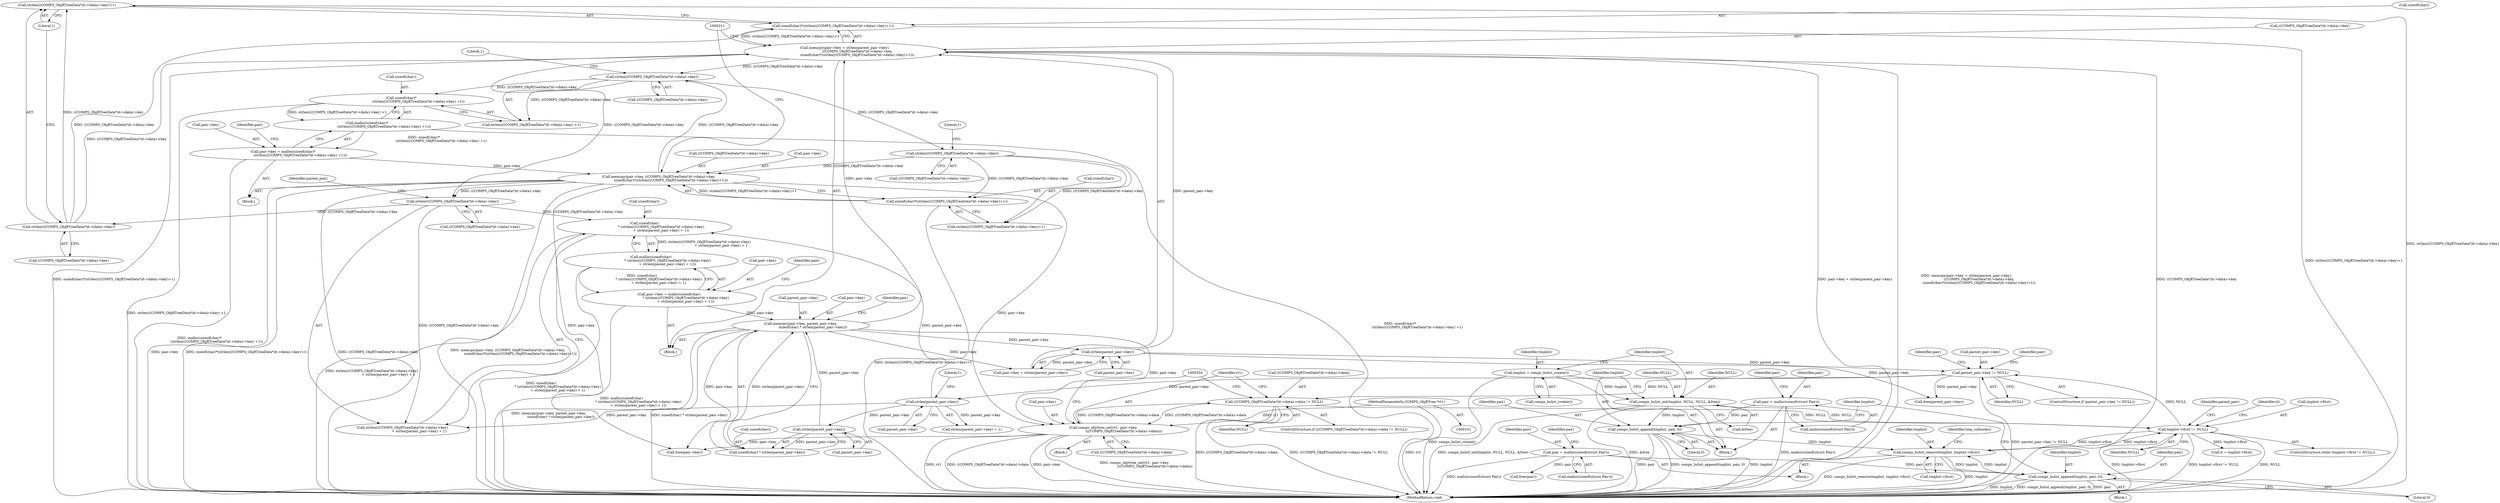 digraph "0_libcomps_e3a5d056633677959ad924a51758876d415e7046_1@API" {
"1000253" [label="(Call,strlen(((COMPS_ObjRTreeData*)it->data)->key)+1)"];
"1000254" [label="(Call,strlen(((COMPS_ObjRTreeData*)it->data)->key))"];
"1000206" [label="(Call,strlen(((COMPS_ObjRTreeData*)it->data)->key))"];
"1000283" [label="(Call,memcpy(pair->key, ((COMPS_ObjRTreeData*)it->data)->key,\n                       sizeof(char)*(strlen(((COMPS_ObjRTreeData*)it->data)->key)+1)))"];
"1000265" [label="(Call,pair->key = malloc(sizeof(char)*\n                                (strlen(((COMPS_ObjRTreeData*)it->data)->key) +1)))"];
"1000269" [label="(Call,malloc(sizeof(char)*\n                                (strlen(((COMPS_ObjRTreeData*)it->data)->key) +1)))"];
"1000270" [label="(Call,sizeof(char)*\n                                (strlen(((COMPS_ObjRTreeData*)it->data)->key) +1))"];
"1000274" [label="(Call,strlen(((COMPS_ObjRTreeData*)it->data)->key))"];
"1000234" [label="(Call,memcpy(pair->key + strlen(parent_pair->key),\n                       ((COMPS_ObjRTreeData*)it->data)->key,\n                       sizeof(char)*(strlen(((COMPS_ObjRTreeData*)it->data)->key)+1)))"];
"1000220" [label="(Call,memcpy(pair->key, parent_pair->key,\n                       sizeof(char) * strlen(parent_pair->key)))"];
"1000197" [label="(Call,pair->key = malloc(sizeof(char)\n                               * (strlen(((COMPS_ObjRTreeData*)it->data)->key)\n                               + strlen(parent_pair->key) + 1)))"];
"1000201" [label="(Call,malloc(sizeof(char)\n                               * (strlen(((COMPS_ObjRTreeData*)it->data)->key)\n                               + strlen(parent_pair->key) + 1)))"];
"1000202" [label="(Call,sizeof(char)\n                               * (strlen(((COMPS_ObjRTreeData*)it->data)->key)\n                               + strlen(parent_pair->key) + 1))"];
"1000215" [label="(Call,strlen(parent_pair->key))"];
"1000191" [label="(Call,parent_pair->key != NULL)"];
"1000239" [label="(Call,strlen(parent_pair->key))"];
"1000140" [label="(Call,tmplist->first != NULL)"];
"1000151" [label="(Call,comps_hslist_remove(tmplist, tmplist->first))"];
"1000341" [label="(Call,comps_hslist_append(tmplist, pair, 0))"];
"1000174" [label="(Call,pair = malloc(sizeof(struct Pair)))"];
"1000135" [label="(Call,comps_hslist_append(tmplist, pair, 0))"];
"1000129" [label="(Call,comps_hslist_init(tmplist, NULL, NULL, &free))"];
"1000126" [label="(Call,tmplist = comps_hslist_create())"];
"1000109" [label="(Call,pair = malloc(sizeof(struct Pair)))"];
"1000308" [label="(Call,((COMPS_ObjRTreeData*)it->data)->data != NULL)"];
"1000318" [label="(Call,comps_objrtree_set(rt1, pair->key,\n                                      (((COMPS_ObjRTreeData*)it->data)->data)))"];
"1000102" [label="(MethodParameterIn,COMPS_ObjRTree *rt1)"];
"1000230" [label="(Call,strlen(parent_pair->key))"];
"1000227" [label="(Call,sizeof(char) * strlen(parent_pair->key))"];
"1000250" [label="(Call,sizeof(char)*(strlen(((COMPS_ObjRTreeData*)it->data)->key)+1))"];
"1000298" [label="(Call,strlen(((COMPS_ObjRTreeData*)it->data)->key))"];
"1000294" [label="(Call,sizeof(char)*(strlen(((COMPS_ObjRTreeData*)it->data)->key)+1))"];
"1000109" [label="(Call,pair = malloc(sizeof(struct Pair)))"];
"1000131" [label="(Identifier,NULL)"];
"1000174" [label="(Call,pair = malloc(sizeof(struct Pair)))"];
"1000216" [label="(Call,parent_pair->key)"];
"1000235" [label="(Call,pair->key + strlen(parent_pair->key))"];
"1000234" [label="(Call,memcpy(pair->key + strlen(parent_pair->key),\n                       ((COMPS_ObjRTreeData*)it->data)->key,\n                       sizeof(char)*(strlen(((COMPS_ObjRTreeData*)it->data)->key)+1)))"];
"1000146" [label="(Call,it = tmplist->first)"];
"1000138" [label="(Literal,0)"];
"1000133" [label="(Call,&free)"];
"1000243" [label="(Call,((COMPS_ObjRTreeData*)it->data)->key)"];
"1000237" [label="(Identifier,pair)"];
"1000196" [label="(Block,)"];
"1000199" [label="(Identifier,pair)"];
"1000317" [label="(Block,)"];
"1000197" [label="(Call,pair->key = malloc(sizeof(char)\n                               * (strlen(((COMPS_ObjRTreeData*)it->data)->key)\n                               + strlen(parent_pair->key) + 1)))"];
"1000104" [label="(Block,)"];
"1000227" [label="(Call,sizeof(char) * strlen(parent_pair->key))"];
"1000130" [label="(Identifier,tmplist)"];
"1000220" [label="(Call,memcpy(pair->key, parent_pair->key,\n                       sizeof(char) * strlen(parent_pair->key)))"];
"1000140" [label="(Call,tmplist->first != NULL)"];
"1000102" [label="(MethodParameterIn,COMPS_ObjRTree *rt1)"];
"1000262" [label="(Literal,1)"];
"1000250" [label="(Call,sizeof(char)*(strlen(((COMPS_ObjRTreeData*)it->data)->key)+1))"];
"1000255" [label="(Call,((COMPS_ObjRTreeData*)it->data)->key)"];
"1000273" [label="(Call,strlen(((COMPS_ObjRTreeData*)it->data)->key) +1)"];
"1000270" [label="(Call,sizeof(char)*\n                                (strlen(((COMPS_ObjRTreeData*)it->data)->key) +1))"];
"1000151" [label="(Call,comps_hslist_remove(tmplist, tmplist->first))"];
"1000344" [label="(Literal,0)"];
"1000323" [label="(Call,((COMPS_ObjRTreeData*)it->data)->data)"];
"1000264" [label="(Block,)"];
"1000239" [label="(Call,strlen(parent_pair->key))"];
"1000353" [label="(Call,free(parent_pair->key))"];
"1000206" [label="(Call,strlen(((COMPS_ObjRTreeData*)it->data)->key))"];
"1000190" [label="(ControlStructure,if (parent_pair->key != NULL))"];
"1000298" [label="(Call,strlen(((COMPS_ObjRTreeData*)it->data)->key))"];
"1000191" [label="(Call,parent_pair->key != NULL)"];
"1000274" [label="(Call,strlen(((COMPS_ObjRTreeData*)it->data)->key))"];
"1000297" [label="(Call,strlen(((COMPS_ObjRTreeData*)it->data)->key)+1)"];
"1000198" [label="(Call,pair->key)"];
"1000203" [label="(Call,sizeof(char))"];
"1000136" [label="(Identifier,tmplist)"];
"1000116" [label="(Identifier,pair)"];
"1000285" [label="(Identifier,pair)"];
"1000181" [label="(Identifier,pair)"];
"1000110" [label="(Identifier,pair)"];
"1000343" [label="(Identifier,pair)"];
"1000282" [label="(Literal,1)"];
"1000347" [label="(Call,free(pair->key))"];
"1000284" [label="(Call,pair->key)"];
"1000142" [label="(Identifier,tmplist)"];
"1000253" [label="(Call,strlen(((COMPS_ObjRTreeData*)it->data)->key)+1)"];
"1000153" [label="(Call,tmplist->first)"];
"1000355" [label="(Identifier,parent_pair)"];
"1000127" [label="(Identifier,tmplist)"];
"1000299" [label="(Call,((COMPS_ObjRTreeData*)it->data)->key)"];
"1000308" [label="(Call,((COMPS_ObjRTreeData*)it->data)->data != NULL)"];
"1000230" [label="(Call,strlen(parent_pair->key))"];
"1000215" [label="(Call,strlen(parent_pair->key))"];
"1000147" [label="(Identifier,it)"];
"1000152" [label="(Identifier,tmplist)"];
"1000141" [label="(Call,tmplist->first)"];
"1000251" [label="(Call,sizeof(char))"];
"1000318" [label="(Call,comps_objrtree_set(rt1, pair->key,\n                                      (((COMPS_ObjRTreeData*)it->data)->data)))"];
"1000340" [label="(Block,)"];
"1000307" [label="(ControlStructure,if (((COMPS_ObjRTreeData*)it->data)->data != NULL))"];
"1000224" [label="(Call,parent_pair->key)"];
"1000132" [label="(Identifier,NULL)"];
"1000128" [label="(Call,comps_hslist_create())"];
"1000205" [label="(Call,strlen(((COMPS_ObjRTreeData*)it->data)->key)\n                               + strlen(parent_pair->key) + 1)"];
"1000214" [label="(Call,strlen(parent_pair->key) + 1)"];
"1000287" [label="(Call,((COMPS_ObjRTreeData*)it->data)->key)"];
"1000195" [label="(Identifier,NULL)"];
"1000351" [label="(Call,free(pair))"];
"1000111" [label="(Call,malloc(sizeof(struct Pair)))"];
"1000320" [label="(Call,pair->key)"];
"1000254" [label="(Call,strlen(((COMPS_ObjRTreeData*)it->data)->key))"];
"1000219" [label="(Literal,1)"];
"1000271" [label="(Call,sizeof(char))"];
"1000240" [label="(Call,parent_pair->key)"];
"1000316" [label="(Identifier,NULL)"];
"1000283" [label="(Call,memcpy(pair->key, ((COMPS_ObjRTreeData*)it->data)->key,\n                       sizeof(char)*(strlen(((COMPS_ObjRTreeData*)it->data)->key)+1)))"];
"1000221" [label="(Call,pair->key)"];
"1000217" [label="(Identifier,parent_pair)"];
"1000202" [label="(Call,sizeof(char)\n                               * (strlen(((COMPS_ObjRTreeData*)it->data)->key)\n                               + strlen(parent_pair->key) + 1))"];
"1000207" [label="(Call,((COMPS_ObjRTreeData*)it->data)->key)"];
"1000269" [label="(Call,malloc(sizeof(char)*\n                                (strlen(((COMPS_ObjRTreeData*)it->data)->key) +1)))"];
"1000275" [label="(Call,((COMPS_ObjRTreeData*)it->data)->key)"];
"1000294" [label="(Call,sizeof(char)*(strlen(((COMPS_ObjRTreeData*)it->data)->key)+1))"];
"1000309" [label="(Call,((COMPS_ObjRTreeData*)it->data)->data)"];
"1000231" [label="(Call,parent_pair->key)"];
"1000175" [label="(Identifier,pair)"];
"1000228" [label="(Call,sizeof(char))"];
"1000139" [label="(ControlStructure,while (tmplist->first != NULL))"];
"1000144" [label="(Identifier,NULL)"];
"1000192" [label="(Call,parent_pair->key)"];
"1000201" [label="(Call,malloc(sizeof(char)\n                               * (strlen(((COMPS_ObjRTreeData*)it->data)->key)\n                               + strlen(parent_pair->key) + 1)))"];
"1000129" [label="(Call,comps_hslist_init(tmplist, NULL, NULL, &free))"];
"1000176" [label="(Call,malloc(sizeof(struct Pair)))"];
"1000137" [label="(Identifier,pair)"];
"1000319" [label="(Identifier,rt1)"];
"1000267" [label="(Identifier,pair)"];
"1000222" [label="(Identifier,pair)"];
"1000341" [label="(Call,comps_hslist_append(tmplist, pair, 0))"];
"1000157" [label="(Identifier,tmp_subnodes)"];
"1000295" [label="(Call,sizeof(char))"];
"1000359" [label="(MethodReturn,void)"];
"1000342" [label="(Identifier,tmplist)"];
"1000135" [label="(Call,comps_hslist_append(tmplist, pair, 0))"];
"1000306" [label="(Literal,1)"];
"1000265" [label="(Call,pair->key = malloc(sizeof(char)*\n                                (strlen(((COMPS_ObjRTreeData*)it->data)->key) +1)))"];
"1000126" [label="(Call,tmplist = comps_hslist_create())"];
"1000145" [label="(Block,)"];
"1000266" [label="(Call,pair->key)"];
"1000253" -> "1000250"  [label="AST: "];
"1000253" -> "1000262"  [label="CFG: "];
"1000254" -> "1000253"  [label="AST: "];
"1000262" -> "1000253"  [label="AST: "];
"1000250" -> "1000253"  [label="CFG: "];
"1000253" -> "1000359"  [label="DDG: strlen(((COMPS_ObjRTreeData*)it->data)->key)"];
"1000254" -> "1000253"  [label="DDG: ((COMPS_ObjRTreeData*)it->data)->key"];
"1000254" -> "1000255"  [label="CFG: "];
"1000255" -> "1000254"  [label="AST: "];
"1000262" -> "1000254"  [label="CFG: "];
"1000254" -> "1000234"  [label="DDG: ((COMPS_ObjRTreeData*)it->data)->key"];
"1000254" -> "1000250"  [label="DDG: ((COMPS_ObjRTreeData*)it->data)->key"];
"1000206" -> "1000254"  [label="DDG: ((COMPS_ObjRTreeData*)it->data)->key"];
"1000206" -> "1000205"  [label="AST: "];
"1000206" -> "1000207"  [label="CFG: "];
"1000207" -> "1000206"  [label="AST: "];
"1000217" -> "1000206"  [label="CFG: "];
"1000206" -> "1000202"  [label="DDG: ((COMPS_ObjRTreeData*)it->data)->key"];
"1000206" -> "1000205"  [label="DDG: ((COMPS_ObjRTreeData*)it->data)->key"];
"1000283" -> "1000206"  [label="DDG: ((COMPS_ObjRTreeData*)it->data)->key"];
"1000234" -> "1000206"  [label="DDG: ((COMPS_ObjRTreeData*)it->data)->key"];
"1000283" -> "1000264"  [label="AST: "];
"1000283" -> "1000294"  [label="CFG: "];
"1000284" -> "1000283"  [label="AST: "];
"1000287" -> "1000283"  [label="AST: "];
"1000294" -> "1000283"  [label="AST: "];
"1000311" -> "1000283"  [label="CFG: "];
"1000283" -> "1000359"  [label="DDG: pair->key"];
"1000283" -> "1000359"  [label="DDG: sizeof(char)*(strlen(((COMPS_ObjRTreeData*)it->data)->key)+1)"];
"1000283" -> "1000359"  [label="DDG: ((COMPS_ObjRTreeData*)it->data)->key"];
"1000283" -> "1000359"  [label="DDG: memcpy(pair->key, ((COMPS_ObjRTreeData*)it->data)->key,\n                       sizeof(char)*(strlen(((COMPS_ObjRTreeData*)it->data)->key)+1))"];
"1000283" -> "1000274"  [label="DDG: ((COMPS_ObjRTreeData*)it->data)->key"];
"1000265" -> "1000283"  [label="DDG: pair->key"];
"1000298" -> "1000283"  [label="DDG: ((COMPS_ObjRTreeData*)it->data)->key"];
"1000294" -> "1000283"  [label="DDG: strlen(((COMPS_ObjRTreeData*)it->data)->key)+1"];
"1000283" -> "1000318"  [label="DDG: pair->key"];
"1000283" -> "1000347"  [label="DDG: pair->key"];
"1000265" -> "1000264"  [label="AST: "];
"1000265" -> "1000269"  [label="CFG: "];
"1000266" -> "1000265"  [label="AST: "];
"1000269" -> "1000265"  [label="AST: "];
"1000285" -> "1000265"  [label="CFG: "];
"1000265" -> "1000359"  [label="DDG: malloc(sizeof(char)*\n                                (strlen(((COMPS_ObjRTreeData*)it->data)->key) +1))"];
"1000269" -> "1000265"  [label="DDG: sizeof(char)*\n                                (strlen(((COMPS_ObjRTreeData*)it->data)->key) +1)"];
"1000269" -> "1000270"  [label="CFG: "];
"1000270" -> "1000269"  [label="AST: "];
"1000269" -> "1000359"  [label="DDG: sizeof(char)*\n                                (strlen(((COMPS_ObjRTreeData*)it->data)->key) +1)"];
"1000270" -> "1000269"  [label="DDG: strlen(((COMPS_ObjRTreeData*)it->data)->key) +1"];
"1000270" -> "1000273"  [label="CFG: "];
"1000271" -> "1000270"  [label="AST: "];
"1000273" -> "1000270"  [label="AST: "];
"1000270" -> "1000359"  [label="DDG: strlen(((COMPS_ObjRTreeData*)it->data)->key) +1"];
"1000274" -> "1000270"  [label="DDG: ((COMPS_ObjRTreeData*)it->data)->key"];
"1000274" -> "1000273"  [label="AST: "];
"1000274" -> "1000275"  [label="CFG: "];
"1000275" -> "1000274"  [label="AST: "];
"1000282" -> "1000274"  [label="CFG: "];
"1000274" -> "1000273"  [label="DDG: ((COMPS_ObjRTreeData*)it->data)->key"];
"1000234" -> "1000274"  [label="DDG: ((COMPS_ObjRTreeData*)it->data)->key"];
"1000274" -> "1000298"  [label="DDG: ((COMPS_ObjRTreeData*)it->data)->key"];
"1000234" -> "1000196"  [label="AST: "];
"1000234" -> "1000250"  [label="CFG: "];
"1000235" -> "1000234"  [label="AST: "];
"1000243" -> "1000234"  [label="AST: "];
"1000250" -> "1000234"  [label="AST: "];
"1000311" -> "1000234"  [label="CFG: "];
"1000234" -> "1000359"  [label="DDG: pair->key + strlen(parent_pair->key)"];
"1000234" -> "1000359"  [label="DDG: memcpy(pair->key + strlen(parent_pair->key),\n                       ((COMPS_ObjRTreeData*)it->data)->key,\n                       sizeof(char)*(strlen(((COMPS_ObjRTreeData*)it->data)->key)+1))"];
"1000234" -> "1000359"  [label="DDG: sizeof(char)*(strlen(((COMPS_ObjRTreeData*)it->data)->key)+1)"];
"1000234" -> "1000359"  [label="DDG: ((COMPS_ObjRTreeData*)it->data)->key"];
"1000220" -> "1000234"  [label="DDG: pair->key"];
"1000239" -> "1000234"  [label="DDG: parent_pair->key"];
"1000250" -> "1000234"  [label="DDG: strlen(((COMPS_ObjRTreeData*)it->data)->key)+1"];
"1000220" -> "1000196"  [label="AST: "];
"1000220" -> "1000227"  [label="CFG: "];
"1000221" -> "1000220"  [label="AST: "];
"1000224" -> "1000220"  [label="AST: "];
"1000227" -> "1000220"  [label="AST: "];
"1000237" -> "1000220"  [label="CFG: "];
"1000220" -> "1000359"  [label="DDG: sizeof(char) * strlen(parent_pair->key)"];
"1000220" -> "1000359"  [label="DDG: memcpy(pair->key, parent_pair->key,\n                       sizeof(char) * strlen(parent_pair->key))"];
"1000197" -> "1000220"  [label="DDG: pair->key"];
"1000230" -> "1000220"  [label="DDG: parent_pair->key"];
"1000227" -> "1000220"  [label="DDG: strlen(parent_pair->key)"];
"1000220" -> "1000235"  [label="DDG: pair->key"];
"1000220" -> "1000239"  [label="DDG: parent_pair->key"];
"1000220" -> "1000318"  [label="DDG: pair->key"];
"1000220" -> "1000347"  [label="DDG: pair->key"];
"1000197" -> "1000196"  [label="AST: "];
"1000197" -> "1000201"  [label="CFG: "];
"1000198" -> "1000197"  [label="AST: "];
"1000201" -> "1000197"  [label="AST: "];
"1000222" -> "1000197"  [label="CFG: "];
"1000197" -> "1000359"  [label="DDG: malloc(sizeof(char)\n                               * (strlen(((COMPS_ObjRTreeData*)it->data)->key)\n                               + strlen(parent_pair->key) + 1))"];
"1000201" -> "1000197"  [label="DDG: sizeof(char)\n                               * (strlen(((COMPS_ObjRTreeData*)it->data)->key)\n                               + strlen(parent_pair->key) + 1)"];
"1000201" -> "1000202"  [label="CFG: "];
"1000202" -> "1000201"  [label="AST: "];
"1000201" -> "1000359"  [label="DDG: sizeof(char)\n                               * (strlen(((COMPS_ObjRTreeData*)it->data)->key)\n                               + strlen(parent_pair->key) + 1)"];
"1000202" -> "1000201"  [label="DDG: strlen(((COMPS_ObjRTreeData*)it->data)->key)\n                               + strlen(parent_pair->key) + 1"];
"1000202" -> "1000205"  [label="CFG: "];
"1000203" -> "1000202"  [label="AST: "];
"1000205" -> "1000202"  [label="AST: "];
"1000202" -> "1000359"  [label="DDG: strlen(((COMPS_ObjRTreeData*)it->data)->key)\n                               + strlen(parent_pair->key) + 1"];
"1000215" -> "1000202"  [label="DDG: parent_pair->key"];
"1000215" -> "1000214"  [label="AST: "];
"1000215" -> "1000216"  [label="CFG: "];
"1000216" -> "1000215"  [label="AST: "];
"1000219" -> "1000215"  [label="CFG: "];
"1000215" -> "1000205"  [label="DDG: parent_pair->key"];
"1000215" -> "1000214"  [label="DDG: parent_pair->key"];
"1000191" -> "1000215"  [label="DDG: parent_pair->key"];
"1000215" -> "1000230"  [label="DDG: parent_pair->key"];
"1000191" -> "1000190"  [label="AST: "];
"1000191" -> "1000195"  [label="CFG: "];
"1000192" -> "1000191"  [label="AST: "];
"1000195" -> "1000191"  [label="AST: "];
"1000199" -> "1000191"  [label="CFG: "];
"1000267" -> "1000191"  [label="CFG: "];
"1000191" -> "1000359"  [label="DDG: parent_pair->key != NULL"];
"1000239" -> "1000191"  [label="DDG: parent_pair->key"];
"1000140" -> "1000191"  [label="DDG: NULL"];
"1000191" -> "1000308"  [label="DDG: NULL"];
"1000191" -> "1000353"  [label="DDG: parent_pair->key"];
"1000239" -> "1000235"  [label="AST: "];
"1000239" -> "1000240"  [label="CFG: "];
"1000240" -> "1000239"  [label="AST: "];
"1000235" -> "1000239"  [label="CFG: "];
"1000239" -> "1000235"  [label="DDG: parent_pair->key"];
"1000239" -> "1000353"  [label="DDG: parent_pair->key"];
"1000140" -> "1000139"  [label="AST: "];
"1000140" -> "1000144"  [label="CFG: "];
"1000141" -> "1000140"  [label="AST: "];
"1000144" -> "1000140"  [label="AST: "];
"1000147" -> "1000140"  [label="CFG: "];
"1000355" -> "1000140"  [label="CFG: "];
"1000140" -> "1000359"  [label="DDG: tmplist->first"];
"1000140" -> "1000359"  [label="DDG: tmplist->first != NULL"];
"1000140" -> "1000359"  [label="DDG: NULL"];
"1000151" -> "1000140"  [label="DDG: tmplist->first"];
"1000308" -> "1000140"  [label="DDG: NULL"];
"1000129" -> "1000140"  [label="DDG: NULL"];
"1000140" -> "1000146"  [label="DDG: tmplist->first"];
"1000140" -> "1000151"  [label="DDG: tmplist->first"];
"1000151" -> "1000145"  [label="AST: "];
"1000151" -> "1000153"  [label="CFG: "];
"1000152" -> "1000151"  [label="AST: "];
"1000153" -> "1000151"  [label="AST: "];
"1000157" -> "1000151"  [label="CFG: "];
"1000151" -> "1000359"  [label="DDG: comps_hslist_remove(tmplist, tmplist->first)"];
"1000151" -> "1000359"  [label="DDG: tmplist"];
"1000341" -> "1000151"  [label="DDG: tmplist"];
"1000135" -> "1000151"  [label="DDG: tmplist"];
"1000151" -> "1000341"  [label="DDG: tmplist"];
"1000341" -> "1000340"  [label="AST: "];
"1000341" -> "1000344"  [label="CFG: "];
"1000342" -> "1000341"  [label="AST: "];
"1000343" -> "1000341"  [label="AST: "];
"1000344" -> "1000341"  [label="AST: "];
"1000142" -> "1000341"  [label="CFG: "];
"1000341" -> "1000359"  [label="DDG: pair"];
"1000341" -> "1000359"  [label="DDG: tmplist"];
"1000341" -> "1000359"  [label="DDG: comps_hslist_append(tmplist, pair, 0)"];
"1000174" -> "1000341"  [label="DDG: pair"];
"1000174" -> "1000145"  [label="AST: "];
"1000174" -> "1000176"  [label="CFG: "];
"1000175" -> "1000174"  [label="AST: "];
"1000176" -> "1000174"  [label="AST: "];
"1000181" -> "1000174"  [label="CFG: "];
"1000174" -> "1000359"  [label="DDG: malloc(sizeof(struct Pair))"];
"1000174" -> "1000351"  [label="DDG: pair"];
"1000135" -> "1000104"  [label="AST: "];
"1000135" -> "1000138"  [label="CFG: "];
"1000136" -> "1000135"  [label="AST: "];
"1000137" -> "1000135"  [label="AST: "];
"1000138" -> "1000135"  [label="AST: "];
"1000142" -> "1000135"  [label="CFG: "];
"1000135" -> "1000359"  [label="DDG: comps_hslist_append(tmplist, pair, 0)"];
"1000135" -> "1000359"  [label="DDG: tmplist"];
"1000135" -> "1000359"  [label="DDG: pair"];
"1000129" -> "1000135"  [label="DDG: tmplist"];
"1000109" -> "1000135"  [label="DDG: pair"];
"1000129" -> "1000104"  [label="AST: "];
"1000129" -> "1000133"  [label="CFG: "];
"1000130" -> "1000129"  [label="AST: "];
"1000131" -> "1000129"  [label="AST: "];
"1000132" -> "1000129"  [label="AST: "];
"1000133" -> "1000129"  [label="AST: "];
"1000136" -> "1000129"  [label="CFG: "];
"1000129" -> "1000359"  [label="DDG: comps_hslist_init(tmplist, NULL, NULL, &free)"];
"1000129" -> "1000359"  [label="DDG: &free"];
"1000126" -> "1000129"  [label="DDG: tmplist"];
"1000126" -> "1000104"  [label="AST: "];
"1000126" -> "1000128"  [label="CFG: "];
"1000127" -> "1000126"  [label="AST: "];
"1000128" -> "1000126"  [label="AST: "];
"1000130" -> "1000126"  [label="CFG: "];
"1000126" -> "1000359"  [label="DDG: comps_hslist_create()"];
"1000109" -> "1000104"  [label="AST: "];
"1000109" -> "1000111"  [label="CFG: "];
"1000110" -> "1000109"  [label="AST: "];
"1000111" -> "1000109"  [label="AST: "];
"1000116" -> "1000109"  [label="CFG: "];
"1000109" -> "1000359"  [label="DDG: malloc(sizeof(struct Pair))"];
"1000308" -> "1000307"  [label="AST: "];
"1000308" -> "1000316"  [label="CFG: "];
"1000309" -> "1000308"  [label="AST: "];
"1000316" -> "1000308"  [label="AST: "];
"1000319" -> "1000308"  [label="CFG: "];
"1000334" -> "1000308"  [label="CFG: "];
"1000308" -> "1000359"  [label="DDG: ((COMPS_ObjRTreeData*)it->data)->data"];
"1000308" -> "1000359"  [label="DDG: ((COMPS_ObjRTreeData*)it->data)->data != NULL"];
"1000318" -> "1000308"  [label="DDG: ((COMPS_ObjRTreeData*)it->data)->data"];
"1000308" -> "1000318"  [label="DDG: ((COMPS_ObjRTreeData*)it->data)->data"];
"1000318" -> "1000317"  [label="AST: "];
"1000318" -> "1000323"  [label="CFG: "];
"1000319" -> "1000318"  [label="AST: "];
"1000320" -> "1000318"  [label="AST: "];
"1000323" -> "1000318"  [label="AST: "];
"1000334" -> "1000318"  [label="CFG: "];
"1000318" -> "1000359"  [label="DDG: comps_objrtree_set(rt1, pair->key,\n                                      (((COMPS_ObjRTreeData*)it->data)->data))"];
"1000318" -> "1000359"  [label="DDG: rt1"];
"1000318" -> "1000359"  [label="DDG: ((COMPS_ObjRTreeData*)it->data)->data"];
"1000318" -> "1000359"  [label="DDG: pair->key"];
"1000102" -> "1000318"  [label="DDG: rt1"];
"1000318" -> "1000347"  [label="DDG: pair->key"];
"1000102" -> "1000101"  [label="AST: "];
"1000102" -> "1000359"  [label="DDG: rt1"];
"1000230" -> "1000227"  [label="AST: "];
"1000230" -> "1000231"  [label="CFG: "];
"1000231" -> "1000230"  [label="AST: "];
"1000227" -> "1000230"  [label="CFG: "];
"1000230" -> "1000227"  [label="DDG: parent_pair->key"];
"1000228" -> "1000227"  [label="AST: "];
"1000251" -> "1000250"  [label="AST: "];
"1000250" -> "1000359"  [label="DDG: strlen(((COMPS_ObjRTreeData*)it->data)->key)+1"];
"1000298" -> "1000297"  [label="AST: "];
"1000298" -> "1000299"  [label="CFG: "];
"1000299" -> "1000298"  [label="AST: "];
"1000306" -> "1000298"  [label="CFG: "];
"1000298" -> "1000294"  [label="DDG: ((COMPS_ObjRTreeData*)it->data)->key"];
"1000298" -> "1000297"  [label="DDG: ((COMPS_ObjRTreeData*)it->data)->key"];
"1000294" -> "1000297"  [label="CFG: "];
"1000295" -> "1000294"  [label="AST: "];
"1000297" -> "1000294"  [label="AST: "];
"1000294" -> "1000359"  [label="DDG: strlen(((COMPS_ObjRTreeData*)it->data)->key)+1"];
}
